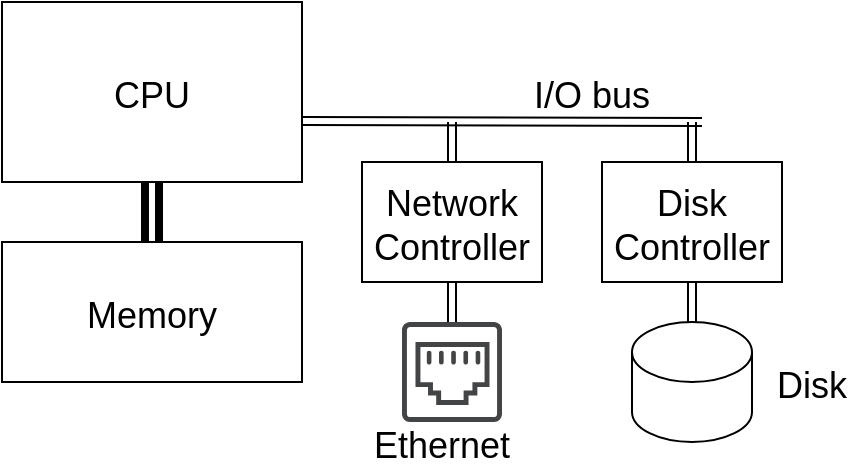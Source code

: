 <mxfile version="16.4.5" type="embed"><diagram id="h6H0NI_cSQ0zptAeN7X2" name="Page-1"><mxGraphModel dx="1441" dy="893" grid="1" gridSize="10" guides="1" tooltips="1" connect="1" arrows="1" fold="1" page="1" pageScale="1" pageWidth="850" pageHeight="1100" math="0" shadow="0"><root><mxCell id="0"/><mxCell id="1" parent="0"/><UserObject label="CPU" treeRoot="1" id="7"><mxCell style="align=center;collapsible=0;container=1;recursiveResize=0;fontSize=18;" vertex="1" parent="1"><mxGeometry x="190" y="170" width="150" height="90" as="geometry"/></mxCell></UserObject><mxCell id="9" style="edgeStyle=none;rounded=0;orthogonalLoop=1;jettySize=auto;entryX=0.5;entryY=1;entryDx=0;entryDy=0;fontSize=18;shape=link;strokeWidth=4;" edge="1" parent="1" source="8" target="7"><mxGeometry relative="1" as="geometry"/></mxCell><UserObject label="Memory" treeRoot="1" id="8"><mxCell style="align=center;collapsible=0;container=1;recursiveResize=0;fontSize=18;" vertex="1" parent="1"><mxGeometry x="190" y="290" width="150" height="70" as="geometry"/></mxCell></UserObject><mxCell id="12" value="" style="shape=cylinder3;boundedLbl=1;backgroundOutline=1;size=15;fontSize=18;" vertex="1" parent="1"><mxGeometry x="505" y="330" width="60" height="60" as="geometry"/></mxCell><mxCell id="13" value="" style="shape=link;rounded=0;fontSize=18;strokeWidth=1;" edge="1" parent="1"><mxGeometry width="100" relative="1" as="geometry"><mxPoint x="340" y="229.5" as="sourcePoint"/><mxPoint x="540" y="230" as="targetPoint"/></mxGeometry></mxCell><mxCell id="18" style="edgeStyle=none;shape=link;rounded=0;orthogonalLoop=1;jettySize=auto;exitX=0.5;exitY=1;exitDx=0;exitDy=0;fontSize=18;strokeWidth=1;" edge="1" parent="1" source="14" target="17"><mxGeometry relative="1" as="geometry"/></mxCell><mxCell id="20" style="edgeStyle=none;shape=link;rounded=0;orthogonalLoop=1;jettySize=auto;exitX=0.5;exitY=0;exitDx=0;exitDy=0;fontSize=18;strokeWidth=1;" edge="1" parent="1" source="14"><mxGeometry relative="1" as="geometry"><mxPoint x="415" y="230" as="targetPoint"/></mxGeometry></mxCell><UserObject label="Network&#10;Controller" treeRoot="1" id="14"><mxCell style="align=center;collapsible=0;container=1;recursiveResize=0;fontSize=18;" vertex="1" parent="1"><mxGeometry x="370" y="250" width="90" height="60" as="geometry"/></mxCell></UserObject><mxCell id="19" style="edgeStyle=none;shape=link;rounded=0;orthogonalLoop=1;jettySize=auto;exitX=0.5;exitY=1;exitDx=0;exitDy=0;fontSize=18;strokeWidth=1;" edge="1" parent="1" source="16" target="12"><mxGeometry relative="1" as="geometry"/></mxCell><mxCell id="21" style="edgeStyle=none;shape=link;rounded=0;orthogonalLoop=1;jettySize=auto;exitX=0.5;exitY=0;exitDx=0;exitDy=0;fontSize=18;strokeWidth=1;" edge="1" parent="1" source="16"><mxGeometry relative="1" as="geometry"><mxPoint x="535" y="230" as="targetPoint"/></mxGeometry></mxCell><UserObject label="Disk&#10;Controller" treeRoot="1" id="16"><mxCell style="align=center;collapsible=0;container=1;recursiveResize=0;fontSize=18;" vertex="1" parent="1"><mxGeometry x="490" y="250" width="90" height="60" as="geometry"/></mxCell></UserObject><mxCell id="17" value="" style="sketch=0;pointerEvents=1;shadow=0;dashed=0;strokeColor=none;fillColor=#434445;aspect=fixed;labelPosition=center;verticalLabelPosition=bottom;verticalAlign=top;align=center;outlineConnect=0;shape=mxgraph.vvd.ethernet_port;fontSize=18;" vertex="1" parent="1"><mxGeometry x="390" y="330" width="50" height="50" as="geometry"/></mxCell><mxCell id="22" value="I/O bus" style="text;resizable=0;autosize=1;align=center;verticalAlign=middle;points=[];fillColor=none;strokeColor=none;rounded=0;fontSize=18;" vertex="1" parent="1"><mxGeometry x="450" y="200" width="70" height="30" as="geometry"/></mxCell><mxCell id="23" value="Ethernet" style="text;resizable=0;autosize=1;align=center;verticalAlign=middle;points=[];fillColor=none;strokeColor=none;rounded=0;fontSize=18;" vertex="1" parent="1"><mxGeometry x="370" y="375" width="80" height="30" as="geometry"/></mxCell><mxCell id="24" value="Disk" style="text;resizable=0;autosize=1;align=center;verticalAlign=middle;points=[];fillColor=none;strokeColor=none;rounded=0;fontSize=18;" vertex="1" parent="1"><mxGeometry x="570" y="345" width="50" height="30" as="geometry"/></mxCell></root></mxGraphModel></diagram></mxfile>